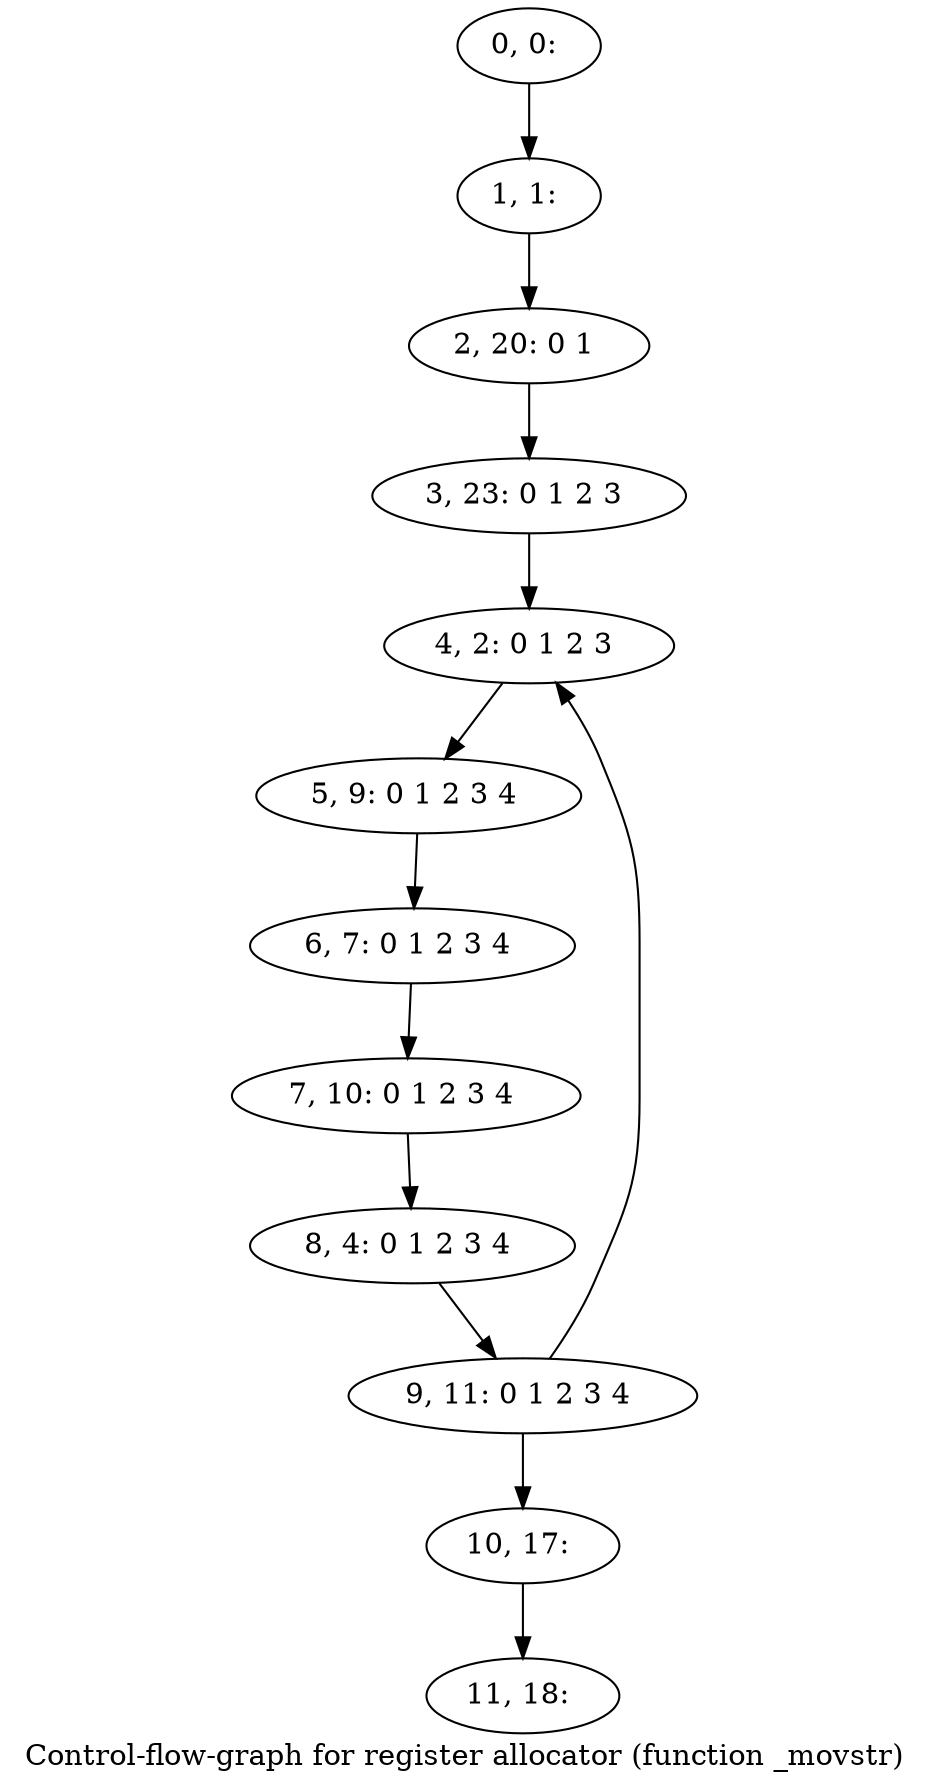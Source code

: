 digraph G {
graph [label="Control-flow-graph for register allocator (function _movstr)"]
0[label="0, 0: "];
1[label="1, 1: "];
2[label="2, 20: 0 1 "];
3[label="3, 23: 0 1 2 3 "];
4[label="4, 2: 0 1 2 3 "];
5[label="5, 9: 0 1 2 3 4 "];
6[label="6, 7: 0 1 2 3 4 "];
7[label="7, 10: 0 1 2 3 4 "];
8[label="8, 4: 0 1 2 3 4 "];
9[label="9, 11: 0 1 2 3 4 "];
10[label="10, 17: "];
11[label="11, 18: "];
0->1 ;
1->2 ;
2->3 ;
3->4 ;
4->5 ;
5->6 ;
6->7 ;
7->8 ;
8->9 ;
9->10 ;
9->4 ;
10->11 ;
}

